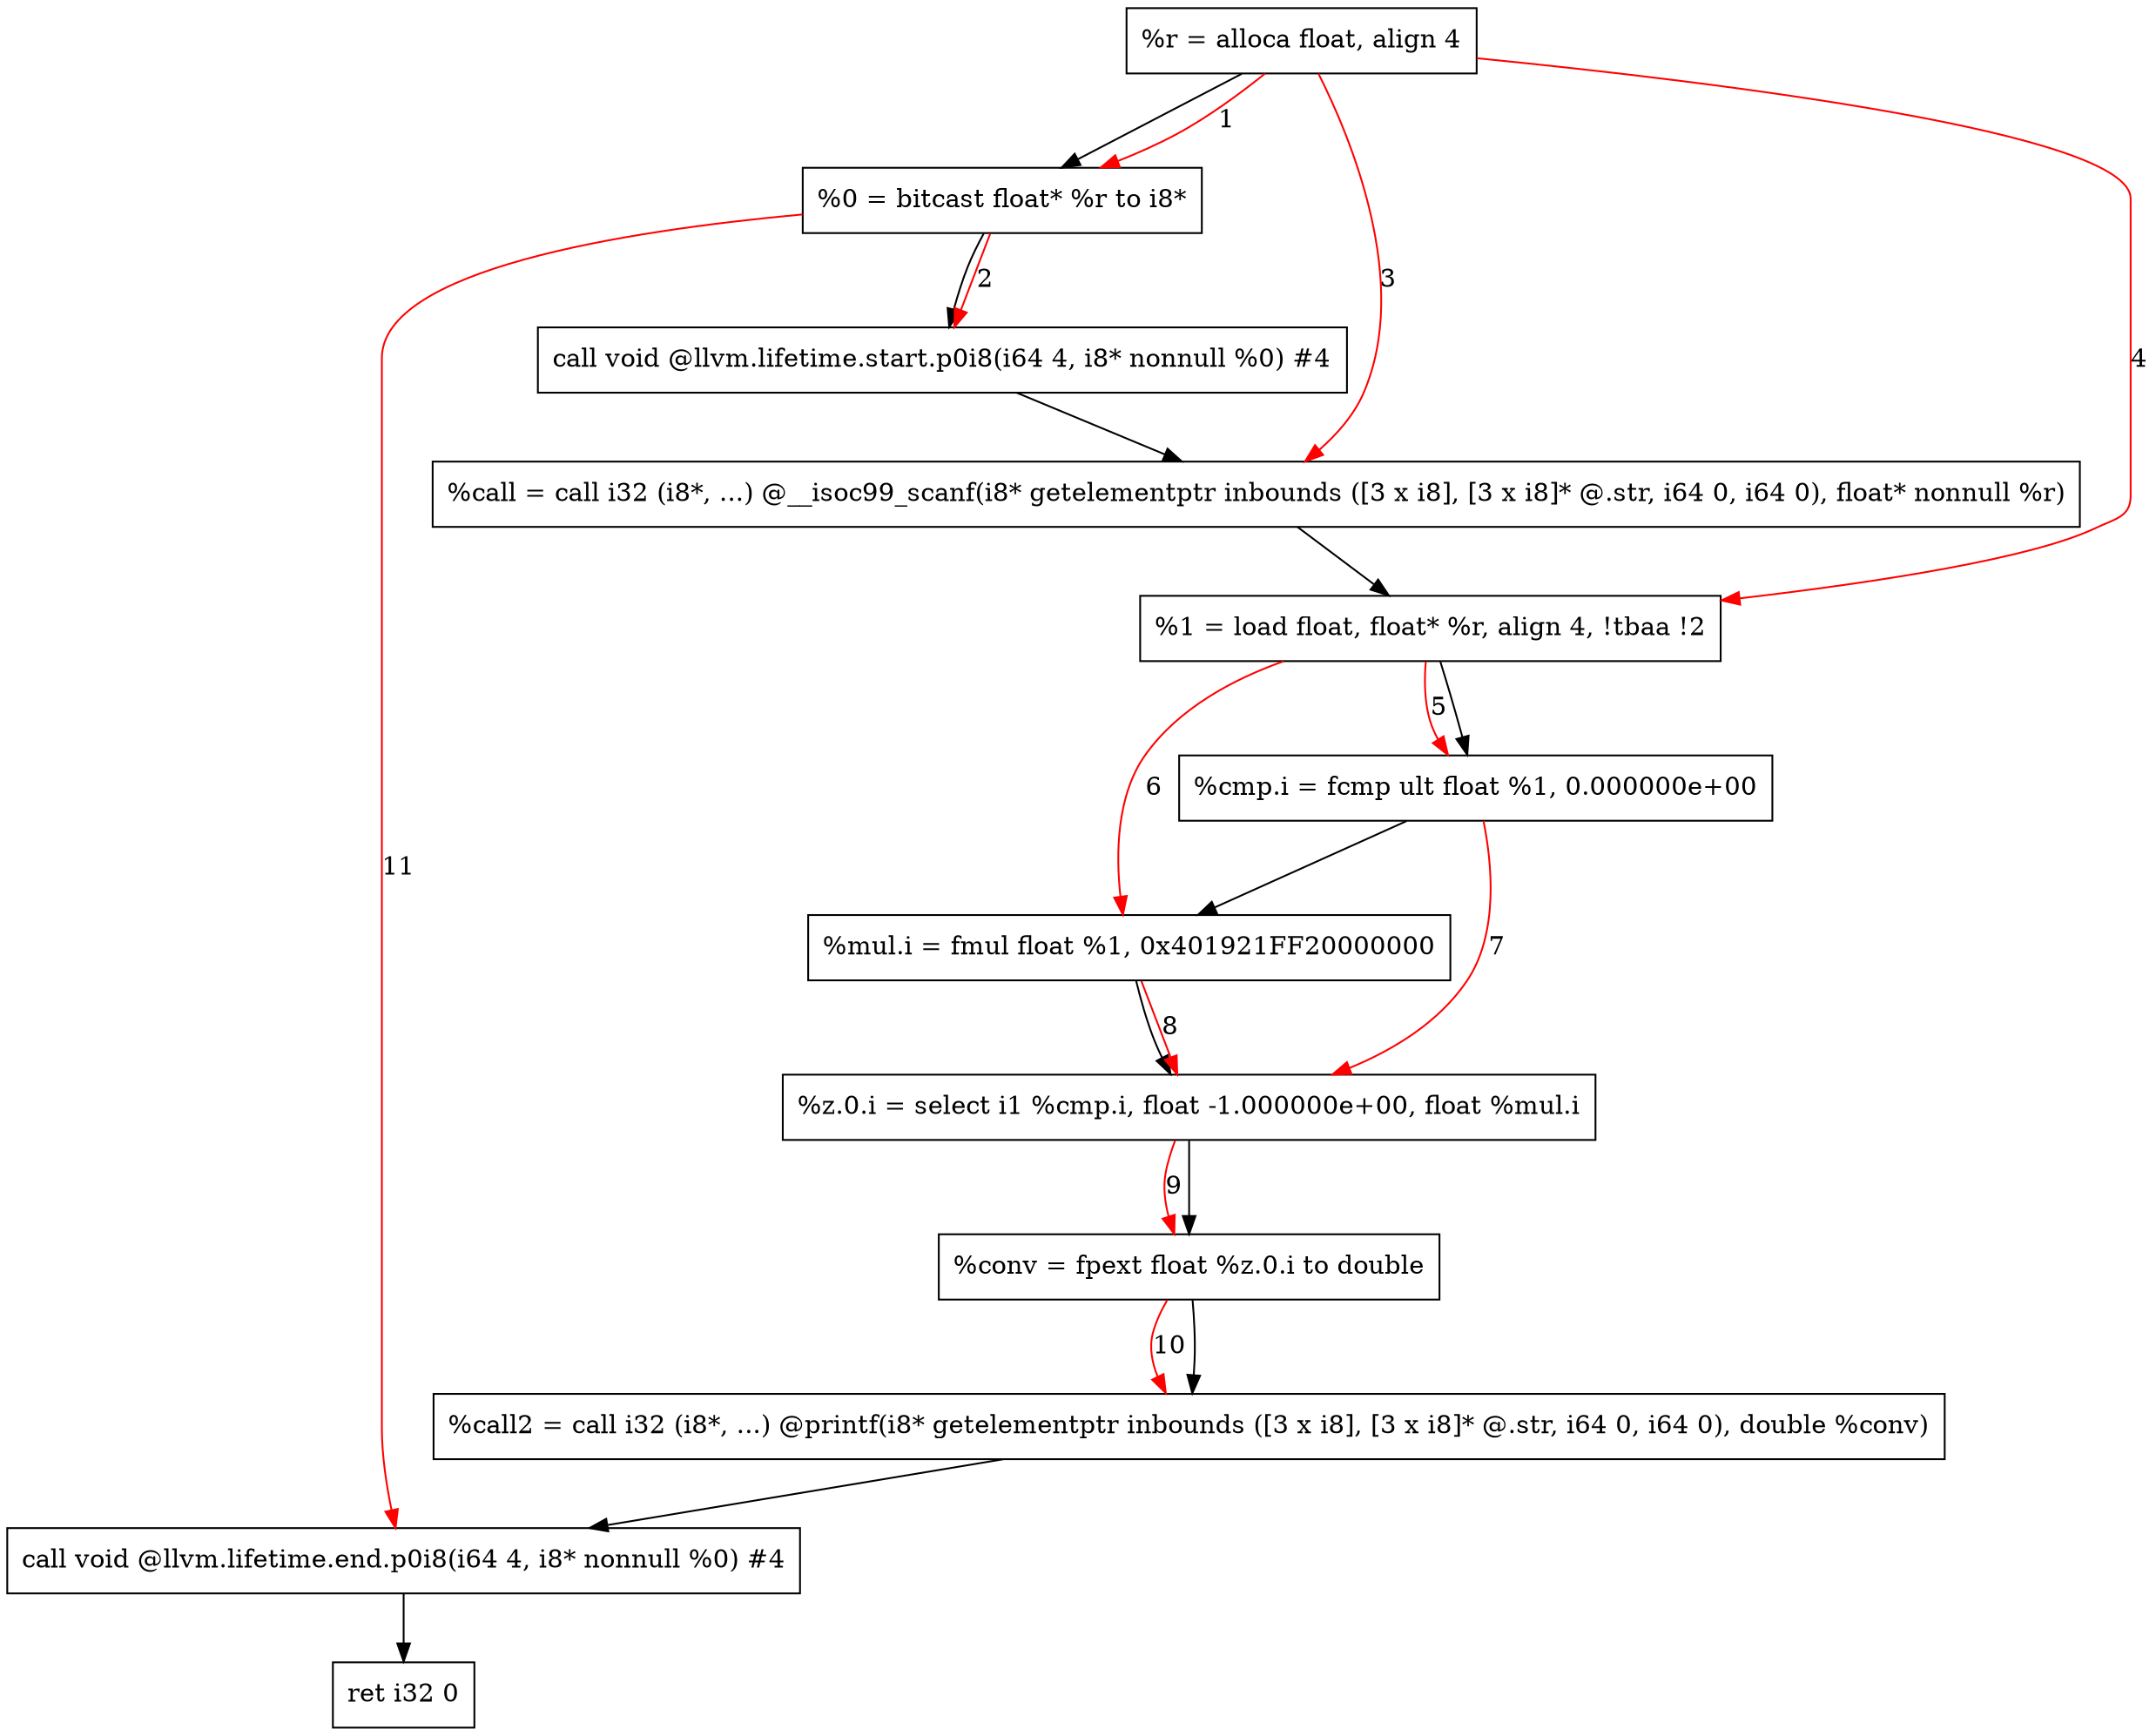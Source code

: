 digraph "CDFG for'main' function" {
	Node0x55b4e407a878[shape=record, label="  %r = alloca float, align 4"]
	Node0x55b4e407af08[shape=record, label="  %0 = bitcast float* %r to i8*"]
	Node0x55b4e407b148[shape=record, label="  call void @llvm.lifetime.start.p0i8(i64 4, i8* nonnull %0) #4"]
	Node0x55b4e407b558[shape=record, label="  %call = call i32 (i8*, ...) @__isoc99_scanf(i8* getelementptr inbounds ([3 x i8], [3 x i8]* @.str, i64 0, i64 0), float* nonnull %r)"]
	Node0x55b4e407b618[shape=record, label="  %1 = load float, float* %r, align 4, !tbaa !2"]
	Node0x55b4e407c540[shape=record, label="  %cmp.i = fcmp ult float %1, 0.000000e+00"]
	Node0x55b4e407c5b0[shape=record, label="  %mul.i = fmul float %1, 0x401921FF20000000"]
	Node0x55b4e407c678[shape=record, label="  %z.0.i = select i1 %cmp.i, float -1.000000e+00, float %mul.i"]
	Node0x55b4e407c6d8[shape=record, label="  %conv = fpext float %z.0.i to double"]
	Node0x55b4e407c8c8[shape=record, label="  %call2 = call i32 (i8*, ...) @printf(i8* getelementptr inbounds ([3 x i8], [3 x i8]* @.str, i64 0, i64 0), double %conv)"]
	Node0x55b4e407ca98[shape=record, label="  call void @llvm.lifetime.end.p0i8(i64 4, i8* nonnull %0) #4"]
	Node0x55b4e407cb58[shape=record, label="  ret i32 0"]
	Node0x55b4e407a878 -> Node0x55b4e407af08
	Node0x55b4e407af08 -> Node0x55b4e407b148
	Node0x55b4e407b148 -> Node0x55b4e407b558
	Node0x55b4e407b558 -> Node0x55b4e407b618
	Node0x55b4e407b618 -> Node0x55b4e407c540
	Node0x55b4e407c540 -> Node0x55b4e407c5b0
	Node0x55b4e407c5b0 -> Node0x55b4e407c678
	Node0x55b4e407c678 -> Node0x55b4e407c6d8
	Node0x55b4e407c6d8 -> Node0x55b4e407c8c8
	Node0x55b4e407c8c8 -> Node0x55b4e407ca98
	Node0x55b4e407ca98 -> Node0x55b4e407cb58
edge [color=red]
	Node0x55b4e407a878 -> Node0x55b4e407af08[label="1"]
	Node0x55b4e407af08 -> Node0x55b4e407b148[label="2"]
	Node0x55b4e407a878 -> Node0x55b4e407b558[label="3"]
	Node0x55b4e407a878 -> Node0x55b4e407b618[label="4"]
	Node0x55b4e407b618 -> Node0x55b4e407c540[label="5"]
	Node0x55b4e407b618 -> Node0x55b4e407c5b0[label="6"]
	Node0x55b4e407c540 -> Node0x55b4e407c678[label="7"]
	Node0x55b4e407c5b0 -> Node0x55b4e407c678[label="8"]
	Node0x55b4e407c678 -> Node0x55b4e407c6d8[label="9"]
	Node0x55b4e407c6d8 -> Node0x55b4e407c8c8[label="10"]
	Node0x55b4e407af08 -> Node0x55b4e407ca98[label="11"]
}
